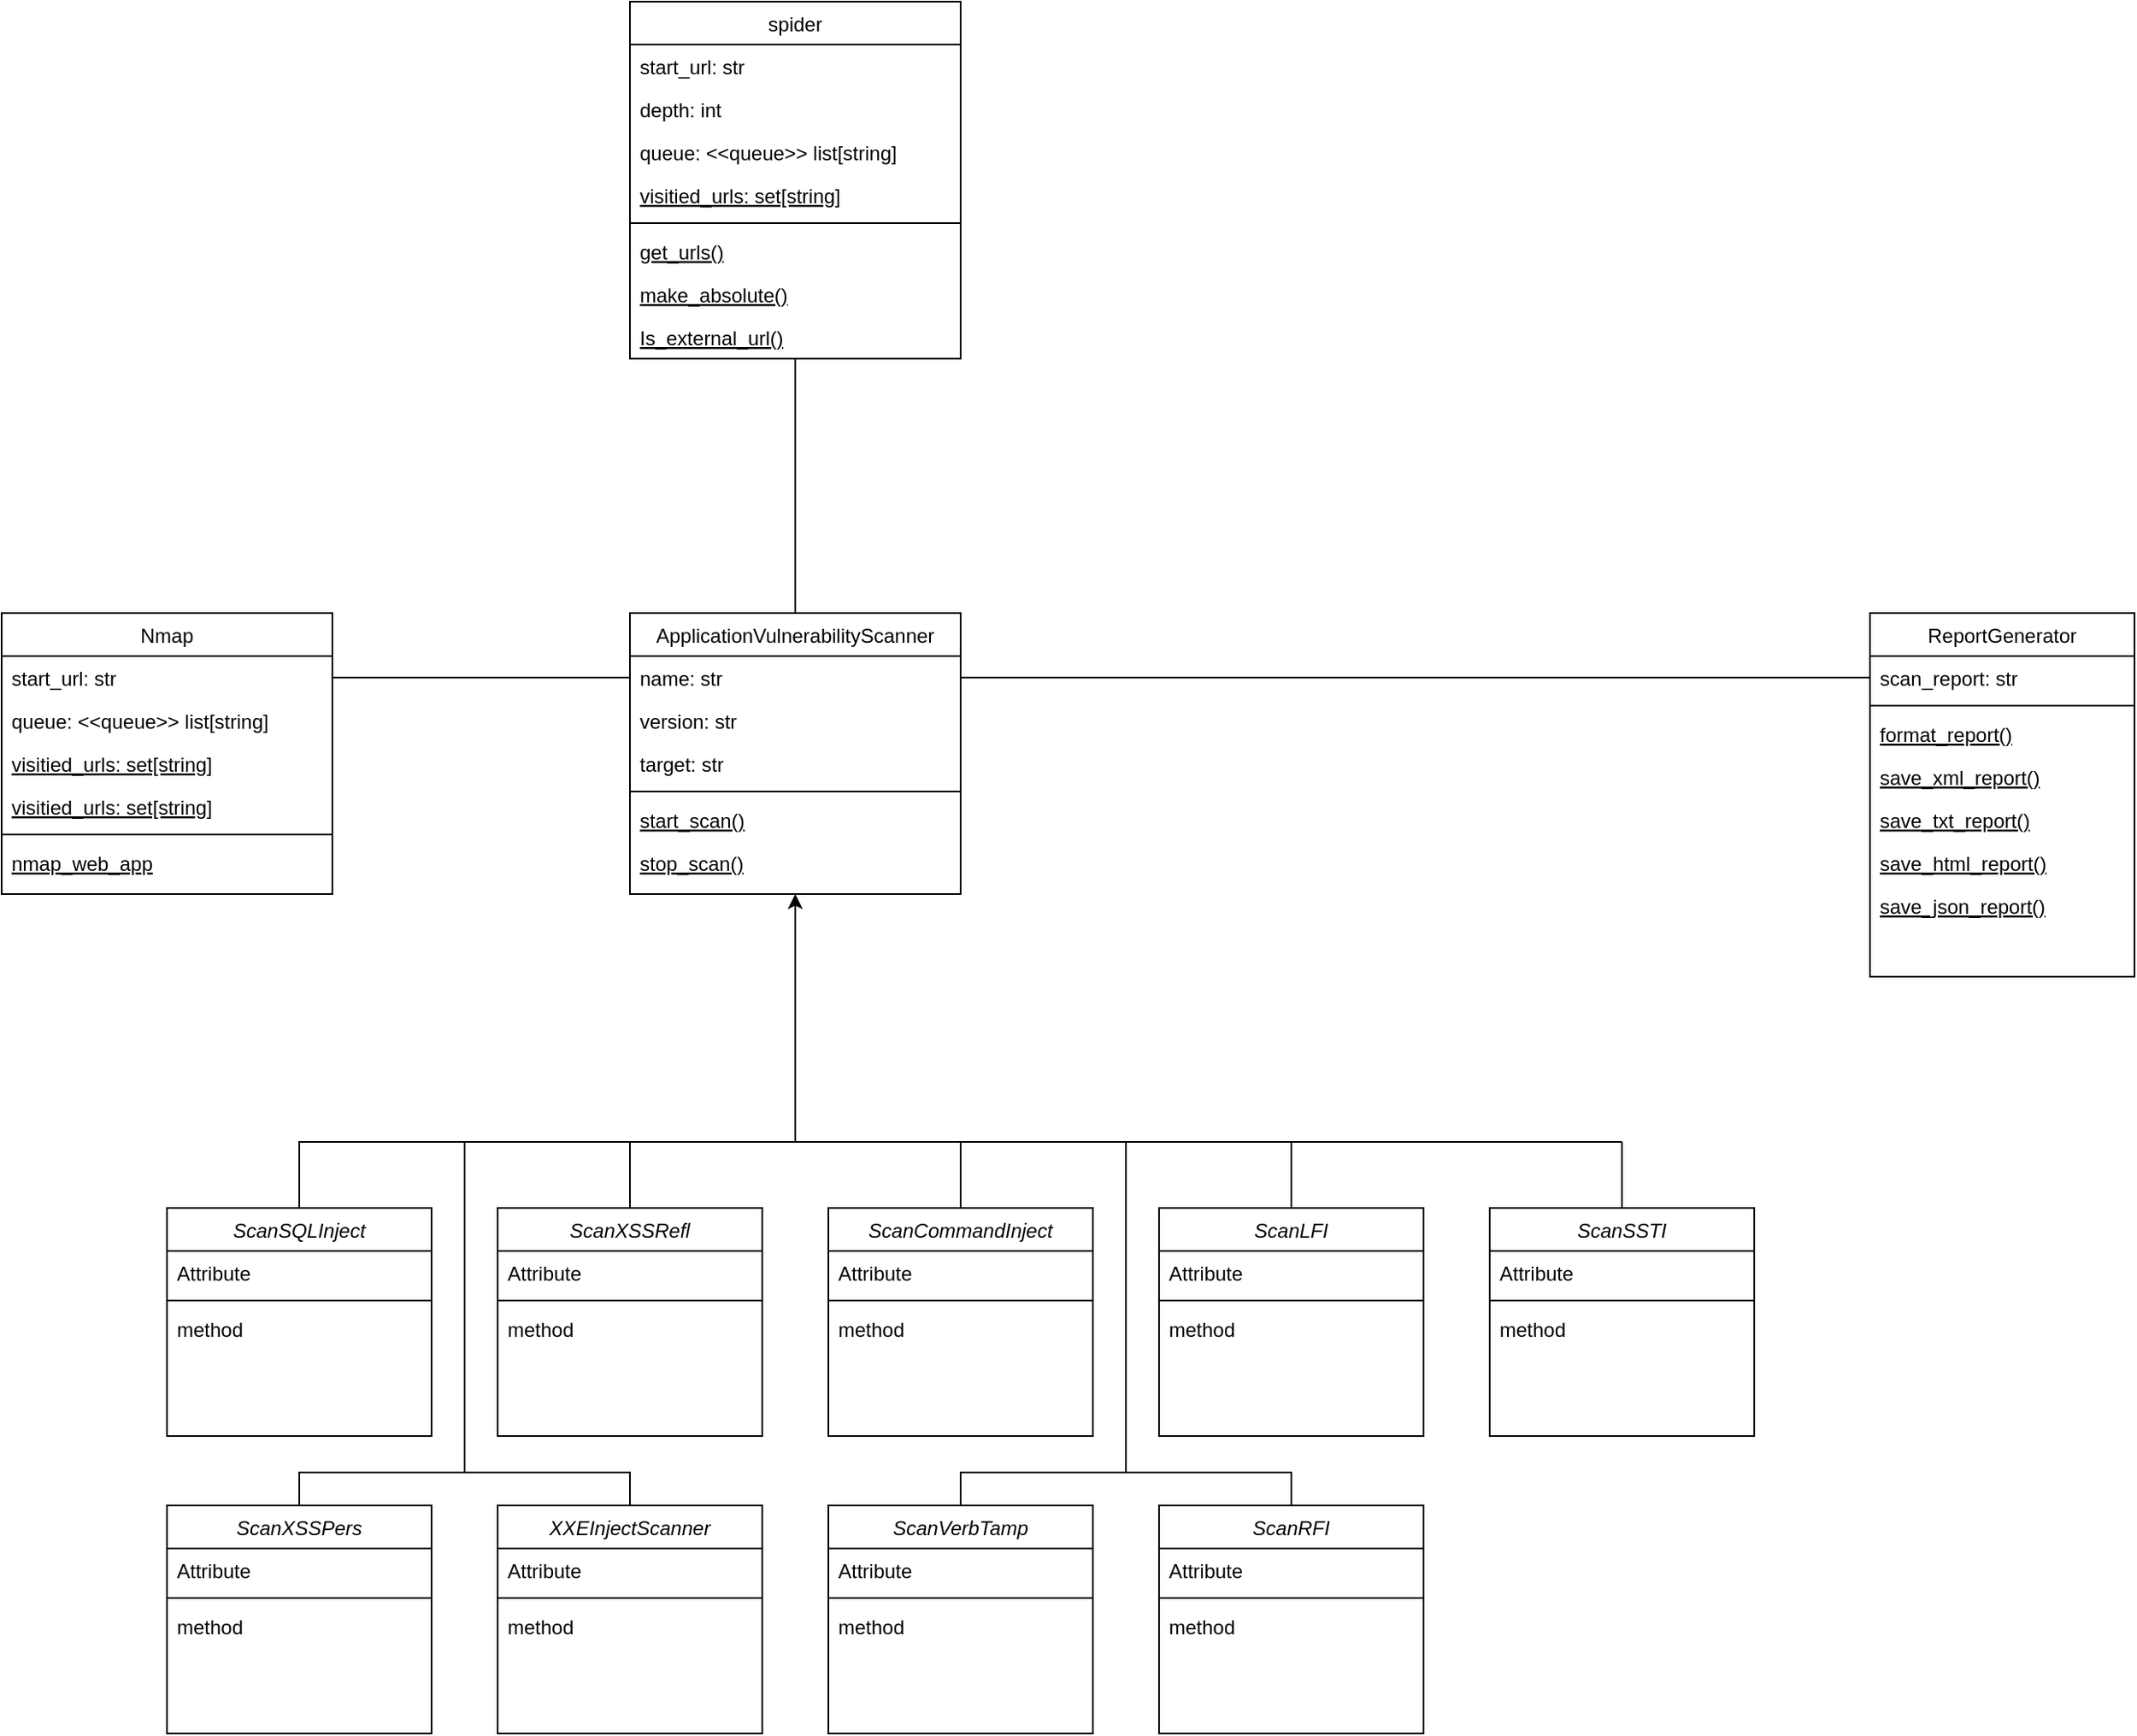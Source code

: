 <mxfile version="24.0.7" type="device">
  <diagram id="C5RBs43oDa-KdzZeNtuy" name="Page-1">
    <mxGraphModel dx="1974" dy="1766" grid="1" gridSize="10" guides="1" tooltips="1" connect="1" arrows="1" fold="1" page="1" pageScale="1" pageWidth="827" pageHeight="1169" math="0" shadow="0">
      <root>
        <mxCell id="WIyWlLk6GJQsqaUBKTNV-0" />
        <mxCell id="WIyWlLk6GJQsqaUBKTNV-1" parent="WIyWlLk6GJQsqaUBKTNV-0" />
        <mxCell id="LO-5jJ1kdQwuy9pO3NDG-0" value="ScanSQLInject" style="swimlane;fontStyle=2;align=center;verticalAlign=top;childLayout=stackLayout;horizontal=1;startSize=26;horizontalStack=0;resizeParent=1;resizeLast=0;collapsible=1;marginBottom=0;rounded=0;shadow=0;strokeWidth=1;" parent="WIyWlLk6GJQsqaUBKTNV-1" vertex="1">
          <mxGeometry x="10" y="400" width="160" height="138" as="geometry">
            <mxRectangle x="230" y="140" width="160" height="26" as="alternateBounds" />
          </mxGeometry>
        </mxCell>
        <mxCell id="LO-5jJ1kdQwuy9pO3NDG-1" value="Attribute" style="text;align=left;verticalAlign=top;spacingLeft=4;spacingRight=4;overflow=hidden;rotatable=0;points=[[0,0.5],[1,0.5]];portConstraint=eastwest;" parent="LO-5jJ1kdQwuy9pO3NDG-0" vertex="1">
          <mxGeometry y="26" width="160" height="26" as="geometry" />
        </mxCell>
        <mxCell id="LO-5jJ1kdQwuy9pO3NDG-2" value="" style="line;html=1;strokeWidth=1;align=left;verticalAlign=middle;spacingTop=-1;spacingLeft=3;spacingRight=3;rotatable=0;labelPosition=right;points=[];portConstraint=eastwest;" parent="LO-5jJ1kdQwuy9pO3NDG-0" vertex="1">
          <mxGeometry y="52" width="160" height="8" as="geometry" />
        </mxCell>
        <mxCell id="LO-5jJ1kdQwuy9pO3NDG-3" value="method" style="text;align=left;verticalAlign=top;spacingLeft=4;spacingRight=4;overflow=hidden;rotatable=0;points=[[0,0.5],[1,0.5]];portConstraint=eastwest;" parent="LO-5jJ1kdQwuy9pO3NDG-0" vertex="1">
          <mxGeometry y="60" width="160" height="26" as="geometry" />
        </mxCell>
        <mxCell id="LO-5jJ1kdQwuy9pO3NDG-4" value="ScanXSSPers" style="swimlane;fontStyle=2;align=center;verticalAlign=top;childLayout=stackLayout;horizontal=1;startSize=26;horizontalStack=0;resizeParent=1;resizeLast=0;collapsible=1;marginBottom=0;rounded=0;shadow=0;strokeWidth=1;" parent="WIyWlLk6GJQsqaUBKTNV-1" vertex="1">
          <mxGeometry x="10" y="580" width="160" height="138" as="geometry">
            <mxRectangle x="230" y="140" width="160" height="26" as="alternateBounds" />
          </mxGeometry>
        </mxCell>
        <mxCell id="LO-5jJ1kdQwuy9pO3NDG-5" value="Attribute" style="text;align=left;verticalAlign=top;spacingLeft=4;spacingRight=4;overflow=hidden;rotatable=0;points=[[0,0.5],[1,0.5]];portConstraint=eastwest;" parent="LO-5jJ1kdQwuy9pO3NDG-4" vertex="1">
          <mxGeometry y="26" width="160" height="26" as="geometry" />
        </mxCell>
        <mxCell id="LO-5jJ1kdQwuy9pO3NDG-6" value="" style="line;html=1;strokeWidth=1;align=left;verticalAlign=middle;spacingTop=-1;spacingLeft=3;spacingRight=3;rotatable=0;labelPosition=right;points=[];portConstraint=eastwest;" parent="LO-5jJ1kdQwuy9pO3NDG-4" vertex="1">
          <mxGeometry y="52" width="160" height="8" as="geometry" />
        </mxCell>
        <mxCell id="LO-5jJ1kdQwuy9pO3NDG-7" value="method" style="text;align=left;verticalAlign=top;spacingLeft=4;spacingRight=4;overflow=hidden;rotatable=0;points=[[0,0.5],[1,0.5]];portConstraint=eastwest;" parent="LO-5jJ1kdQwuy9pO3NDG-4" vertex="1">
          <mxGeometry y="60" width="160" height="26" as="geometry" />
        </mxCell>
        <mxCell id="LO-5jJ1kdQwuy9pO3NDG-8" value="ScanXSSRefl" style="swimlane;fontStyle=2;align=center;verticalAlign=top;childLayout=stackLayout;horizontal=1;startSize=26;horizontalStack=0;resizeParent=1;resizeLast=0;collapsible=1;marginBottom=0;rounded=0;shadow=0;strokeWidth=1;" parent="WIyWlLk6GJQsqaUBKTNV-1" vertex="1">
          <mxGeometry x="210" y="400" width="160" height="138" as="geometry">
            <mxRectangle x="230" y="140" width="160" height="26" as="alternateBounds" />
          </mxGeometry>
        </mxCell>
        <mxCell id="LO-5jJ1kdQwuy9pO3NDG-9" value="Attribute" style="text;align=left;verticalAlign=top;spacingLeft=4;spacingRight=4;overflow=hidden;rotatable=0;points=[[0,0.5],[1,0.5]];portConstraint=eastwest;" parent="LO-5jJ1kdQwuy9pO3NDG-8" vertex="1">
          <mxGeometry y="26" width="160" height="26" as="geometry" />
        </mxCell>
        <mxCell id="LO-5jJ1kdQwuy9pO3NDG-10" value="" style="line;html=1;strokeWidth=1;align=left;verticalAlign=middle;spacingTop=-1;spacingLeft=3;spacingRight=3;rotatable=0;labelPosition=right;points=[];portConstraint=eastwest;" parent="LO-5jJ1kdQwuy9pO3NDG-8" vertex="1">
          <mxGeometry y="52" width="160" height="8" as="geometry" />
        </mxCell>
        <mxCell id="LO-5jJ1kdQwuy9pO3NDG-11" value="method" style="text;align=left;verticalAlign=top;spacingLeft=4;spacingRight=4;overflow=hidden;rotatable=0;points=[[0,0.5],[1,0.5]];portConstraint=eastwest;" parent="LO-5jJ1kdQwuy9pO3NDG-8" vertex="1">
          <mxGeometry y="60" width="160" height="26" as="geometry" />
        </mxCell>
        <mxCell id="LO-5jJ1kdQwuy9pO3NDG-12" value="XXEInjectScanner" style="swimlane;fontStyle=2;align=center;verticalAlign=top;childLayout=stackLayout;horizontal=1;startSize=26;horizontalStack=0;resizeParent=1;resizeLast=0;collapsible=1;marginBottom=0;rounded=0;shadow=0;strokeWidth=1;" parent="WIyWlLk6GJQsqaUBKTNV-1" vertex="1">
          <mxGeometry x="210" y="580" width="160" height="138" as="geometry">
            <mxRectangle x="230" y="140" width="160" height="26" as="alternateBounds" />
          </mxGeometry>
        </mxCell>
        <mxCell id="LO-5jJ1kdQwuy9pO3NDG-13" value="Attribute" style="text;align=left;verticalAlign=top;spacingLeft=4;spacingRight=4;overflow=hidden;rotatable=0;points=[[0,0.5],[1,0.5]];portConstraint=eastwest;" parent="LO-5jJ1kdQwuy9pO3NDG-12" vertex="1">
          <mxGeometry y="26" width="160" height="26" as="geometry" />
        </mxCell>
        <mxCell id="LO-5jJ1kdQwuy9pO3NDG-14" value="" style="line;html=1;strokeWidth=1;align=left;verticalAlign=middle;spacingTop=-1;spacingLeft=3;spacingRight=3;rotatable=0;labelPosition=right;points=[];portConstraint=eastwest;" parent="LO-5jJ1kdQwuy9pO3NDG-12" vertex="1">
          <mxGeometry y="52" width="160" height="8" as="geometry" />
        </mxCell>
        <mxCell id="LO-5jJ1kdQwuy9pO3NDG-15" value="method" style="text;align=left;verticalAlign=top;spacingLeft=4;spacingRight=4;overflow=hidden;rotatable=0;points=[[0,0.5],[1,0.5]];portConstraint=eastwest;" parent="LO-5jJ1kdQwuy9pO3NDG-12" vertex="1">
          <mxGeometry y="60" width="160" height="26" as="geometry" />
        </mxCell>
        <mxCell id="LO-5jJ1kdQwuy9pO3NDG-21" value="ScanCommandInject" style="swimlane;fontStyle=2;align=center;verticalAlign=top;childLayout=stackLayout;horizontal=1;startSize=26;horizontalStack=0;resizeParent=1;resizeLast=0;collapsible=1;marginBottom=0;rounded=0;shadow=0;strokeWidth=1;" parent="WIyWlLk6GJQsqaUBKTNV-1" vertex="1">
          <mxGeometry x="410" y="400" width="160" height="138" as="geometry">
            <mxRectangle x="230" y="140" width="160" height="26" as="alternateBounds" />
          </mxGeometry>
        </mxCell>
        <mxCell id="LO-5jJ1kdQwuy9pO3NDG-22" value="Attribute" style="text;align=left;verticalAlign=top;spacingLeft=4;spacingRight=4;overflow=hidden;rotatable=0;points=[[0,0.5],[1,0.5]];portConstraint=eastwest;" parent="LO-5jJ1kdQwuy9pO3NDG-21" vertex="1">
          <mxGeometry y="26" width="160" height="26" as="geometry" />
        </mxCell>
        <mxCell id="LO-5jJ1kdQwuy9pO3NDG-23" value="" style="line;html=1;strokeWidth=1;align=left;verticalAlign=middle;spacingTop=-1;spacingLeft=3;spacingRight=3;rotatable=0;labelPosition=right;points=[];portConstraint=eastwest;" parent="LO-5jJ1kdQwuy9pO3NDG-21" vertex="1">
          <mxGeometry y="52" width="160" height="8" as="geometry" />
        </mxCell>
        <mxCell id="LO-5jJ1kdQwuy9pO3NDG-24" value="method" style="text;align=left;verticalAlign=top;spacingLeft=4;spacingRight=4;overflow=hidden;rotatable=0;points=[[0,0.5],[1,0.5]];portConstraint=eastwest;" parent="LO-5jJ1kdQwuy9pO3NDG-21" vertex="1">
          <mxGeometry y="60" width="160" height="26" as="geometry" />
        </mxCell>
        <mxCell id="LO-5jJ1kdQwuy9pO3NDG-25" value="ScanVerbTamp" style="swimlane;fontStyle=2;align=center;verticalAlign=top;childLayout=stackLayout;horizontal=1;startSize=26;horizontalStack=0;resizeParent=1;resizeLast=0;collapsible=1;marginBottom=0;rounded=0;shadow=0;strokeWidth=1;" parent="WIyWlLk6GJQsqaUBKTNV-1" vertex="1">
          <mxGeometry x="410" y="580" width="160" height="138" as="geometry">
            <mxRectangle x="230" y="140" width="160" height="26" as="alternateBounds" />
          </mxGeometry>
        </mxCell>
        <mxCell id="LO-5jJ1kdQwuy9pO3NDG-26" value="Attribute" style="text;align=left;verticalAlign=top;spacingLeft=4;spacingRight=4;overflow=hidden;rotatable=0;points=[[0,0.5],[1,0.5]];portConstraint=eastwest;" parent="LO-5jJ1kdQwuy9pO3NDG-25" vertex="1">
          <mxGeometry y="26" width="160" height="26" as="geometry" />
        </mxCell>
        <mxCell id="LO-5jJ1kdQwuy9pO3NDG-27" value="" style="line;html=1;strokeWidth=1;align=left;verticalAlign=middle;spacingTop=-1;spacingLeft=3;spacingRight=3;rotatable=0;labelPosition=right;points=[];portConstraint=eastwest;" parent="LO-5jJ1kdQwuy9pO3NDG-25" vertex="1">
          <mxGeometry y="52" width="160" height="8" as="geometry" />
        </mxCell>
        <mxCell id="LO-5jJ1kdQwuy9pO3NDG-28" value="method" style="text;align=left;verticalAlign=top;spacingLeft=4;spacingRight=4;overflow=hidden;rotatable=0;points=[[0,0.5],[1,0.5]];portConstraint=eastwest;" parent="LO-5jJ1kdQwuy9pO3NDG-25" vertex="1">
          <mxGeometry y="60" width="160" height="26" as="geometry" />
        </mxCell>
        <mxCell id="LO-5jJ1kdQwuy9pO3NDG-29" value="ScanLFI" style="swimlane;fontStyle=2;align=center;verticalAlign=top;childLayout=stackLayout;horizontal=1;startSize=26;horizontalStack=0;resizeParent=1;resizeLast=0;collapsible=1;marginBottom=0;rounded=0;shadow=0;strokeWidth=1;" parent="WIyWlLk6GJQsqaUBKTNV-1" vertex="1">
          <mxGeometry x="610" y="400" width="160" height="138" as="geometry">
            <mxRectangle x="230" y="140" width="160" height="26" as="alternateBounds" />
          </mxGeometry>
        </mxCell>
        <mxCell id="LO-5jJ1kdQwuy9pO3NDG-30" value="Attribute" style="text;align=left;verticalAlign=top;spacingLeft=4;spacingRight=4;overflow=hidden;rotatable=0;points=[[0,0.5],[1,0.5]];portConstraint=eastwest;" parent="LO-5jJ1kdQwuy9pO3NDG-29" vertex="1">
          <mxGeometry y="26" width="160" height="26" as="geometry" />
        </mxCell>
        <mxCell id="LO-5jJ1kdQwuy9pO3NDG-31" value="" style="line;html=1;strokeWidth=1;align=left;verticalAlign=middle;spacingTop=-1;spacingLeft=3;spacingRight=3;rotatable=0;labelPosition=right;points=[];portConstraint=eastwest;" parent="LO-5jJ1kdQwuy9pO3NDG-29" vertex="1">
          <mxGeometry y="52" width="160" height="8" as="geometry" />
        </mxCell>
        <mxCell id="LO-5jJ1kdQwuy9pO3NDG-32" value="method" style="text;align=left;verticalAlign=top;spacingLeft=4;spacingRight=4;overflow=hidden;rotatable=0;points=[[0,0.5],[1,0.5]];portConstraint=eastwest;" parent="LO-5jJ1kdQwuy9pO3NDG-29" vertex="1">
          <mxGeometry y="60" width="160" height="26" as="geometry" />
        </mxCell>
        <mxCell id="LO-5jJ1kdQwuy9pO3NDG-37" value="ScanRFI" style="swimlane;fontStyle=2;align=center;verticalAlign=top;childLayout=stackLayout;horizontal=1;startSize=26;horizontalStack=0;resizeParent=1;resizeLast=0;collapsible=1;marginBottom=0;rounded=0;shadow=0;strokeWidth=1;" parent="WIyWlLk6GJQsqaUBKTNV-1" vertex="1">
          <mxGeometry x="610" y="580" width="160" height="138" as="geometry">
            <mxRectangle x="230" y="140" width="160" height="26" as="alternateBounds" />
          </mxGeometry>
        </mxCell>
        <mxCell id="LO-5jJ1kdQwuy9pO3NDG-38" value="Attribute" style="text;align=left;verticalAlign=top;spacingLeft=4;spacingRight=4;overflow=hidden;rotatable=0;points=[[0,0.5],[1,0.5]];portConstraint=eastwest;" parent="LO-5jJ1kdQwuy9pO3NDG-37" vertex="1">
          <mxGeometry y="26" width="160" height="26" as="geometry" />
        </mxCell>
        <mxCell id="LO-5jJ1kdQwuy9pO3NDG-39" value="" style="line;html=1;strokeWidth=1;align=left;verticalAlign=middle;spacingTop=-1;spacingLeft=3;spacingRight=3;rotatable=0;labelPosition=right;points=[];portConstraint=eastwest;" parent="LO-5jJ1kdQwuy9pO3NDG-37" vertex="1">
          <mxGeometry y="52" width="160" height="8" as="geometry" />
        </mxCell>
        <mxCell id="LO-5jJ1kdQwuy9pO3NDG-40" value="method" style="text;align=left;verticalAlign=top;spacingLeft=4;spacingRight=4;overflow=hidden;rotatable=0;points=[[0,0.5],[1,0.5]];portConstraint=eastwest;" parent="LO-5jJ1kdQwuy9pO3NDG-37" vertex="1">
          <mxGeometry y="60" width="160" height="26" as="geometry" />
        </mxCell>
        <mxCell id="LO-5jJ1kdQwuy9pO3NDG-41" value="ScanSSTI" style="swimlane;fontStyle=2;align=center;verticalAlign=top;childLayout=stackLayout;horizontal=1;startSize=26;horizontalStack=0;resizeParent=1;resizeLast=0;collapsible=1;marginBottom=0;rounded=0;shadow=0;strokeWidth=1;" parent="WIyWlLk6GJQsqaUBKTNV-1" vertex="1">
          <mxGeometry x="810" y="400" width="160" height="138" as="geometry">
            <mxRectangle x="230" y="140" width="160" height="26" as="alternateBounds" />
          </mxGeometry>
        </mxCell>
        <mxCell id="LO-5jJ1kdQwuy9pO3NDG-42" value="Attribute" style="text;align=left;verticalAlign=top;spacingLeft=4;spacingRight=4;overflow=hidden;rotatable=0;points=[[0,0.5],[1,0.5]];portConstraint=eastwest;" parent="LO-5jJ1kdQwuy9pO3NDG-41" vertex="1">
          <mxGeometry y="26" width="160" height="26" as="geometry" />
        </mxCell>
        <mxCell id="LO-5jJ1kdQwuy9pO3NDG-43" value="" style="line;html=1;strokeWidth=1;align=left;verticalAlign=middle;spacingTop=-1;spacingLeft=3;spacingRight=3;rotatable=0;labelPosition=right;points=[];portConstraint=eastwest;" parent="LO-5jJ1kdQwuy9pO3NDG-41" vertex="1">
          <mxGeometry y="52" width="160" height="8" as="geometry" />
        </mxCell>
        <mxCell id="LO-5jJ1kdQwuy9pO3NDG-44" value="method" style="text;align=left;verticalAlign=top;spacingLeft=4;spacingRight=4;overflow=hidden;rotatable=0;points=[[0,0.5],[1,0.5]];portConstraint=eastwest;" parent="LO-5jJ1kdQwuy9pO3NDG-41" vertex="1">
          <mxGeometry y="60" width="160" height="26" as="geometry" />
        </mxCell>
        <mxCell id="LO-5jJ1kdQwuy9pO3NDG-45" value="ApplicationVulnerabilityScanner" style="swimlane;fontStyle=0;align=center;verticalAlign=top;childLayout=stackLayout;horizontal=1;startSize=26;horizontalStack=0;resizeParent=1;resizeLast=0;collapsible=1;marginBottom=0;rounded=0;shadow=0;strokeWidth=1;" parent="WIyWlLk6GJQsqaUBKTNV-1" vertex="1">
          <mxGeometry x="290" y="40" width="200" height="170" as="geometry">
            <mxRectangle x="130" y="380" width="160" height="26" as="alternateBounds" />
          </mxGeometry>
        </mxCell>
        <mxCell id="LO-5jJ1kdQwuy9pO3NDG-46" value="name: str" style="text;align=left;verticalAlign=top;spacingLeft=4;spacingRight=4;overflow=hidden;rotatable=0;points=[[0,0.5],[1,0.5]];portConstraint=eastwest;" parent="LO-5jJ1kdQwuy9pO3NDG-45" vertex="1">
          <mxGeometry y="26" width="200" height="26" as="geometry" />
        </mxCell>
        <mxCell id="QTAYkEtU1QdjnLAtXw-n-36" value="version: str" style="text;align=left;verticalAlign=top;spacingLeft=4;spacingRight=4;overflow=hidden;rotatable=0;points=[[0,0.5],[1,0.5]];portConstraint=eastwest;rounded=0;shadow=0;html=0;" vertex="1" parent="LO-5jJ1kdQwuy9pO3NDG-45">
          <mxGeometry y="52" width="200" height="26" as="geometry" />
        </mxCell>
        <mxCell id="LO-5jJ1kdQwuy9pO3NDG-47" value="target: str&#xa;" style="text;align=left;verticalAlign=top;spacingLeft=4;spacingRight=4;overflow=hidden;rotatable=0;points=[[0,0.5],[1,0.5]];portConstraint=eastwest;rounded=0;shadow=0;html=0;" parent="LO-5jJ1kdQwuy9pO3NDG-45" vertex="1">
          <mxGeometry y="78" width="200" height="26" as="geometry" />
        </mxCell>
        <mxCell id="LO-5jJ1kdQwuy9pO3NDG-48" value="" style="line;html=1;strokeWidth=1;align=left;verticalAlign=middle;spacingTop=-1;spacingLeft=3;spacingRight=3;rotatable=0;labelPosition=right;points=[];portConstraint=eastwest;" parent="LO-5jJ1kdQwuy9pO3NDG-45" vertex="1">
          <mxGeometry y="104" width="200" height="8" as="geometry" />
        </mxCell>
        <mxCell id="LO-5jJ1kdQwuy9pO3NDG-49" value="start_scan()" style="text;align=left;verticalAlign=top;spacingLeft=4;spacingRight=4;overflow=hidden;rotatable=0;points=[[0,0.5],[1,0.5]];portConstraint=eastwest;fontStyle=4" parent="LO-5jJ1kdQwuy9pO3NDG-45" vertex="1">
          <mxGeometry y="112" width="200" height="26" as="geometry" />
        </mxCell>
        <mxCell id="LO-5jJ1kdQwuy9pO3NDG-50" value="stop_scan()" style="text;align=left;verticalAlign=top;spacingLeft=4;spacingRight=4;overflow=hidden;rotatable=0;points=[[0,0.5],[1,0.5]];portConstraint=eastwest;fontStyle=4" parent="LO-5jJ1kdQwuy9pO3NDG-45" vertex="1">
          <mxGeometry y="138" width="200" height="26" as="geometry" />
        </mxCell>
        <mxCell id="LO-5jJ1kdQwuy9pO3NDG-51" value="" style="endArrow=classic;html=1;rounded=0;entryX=0.5;entryY=1;entryDx=0;entryDy=0;" parent="WIyWlLk6GJQsqaUBKTNV-1" target="LO-5jJ1kdQwuy9pO3NDG-45" edge="1">
          <mxGeometry width="50" height="50" relative="1" as="geometry">
            <mxPoint x="390" y="360" as="sourcePoint" />
            <mxPoint x="379" y="320" as="targetPoint" />
          </mxGeometry>
        </mxCell>
        <mxCell id="LO-5jJ1kdQwuy9pO3NDG-52" value="" style="endArrow=none;html=1;rounded=0;" parent="WIyWlLk6GJQsqaUBKTNV-1" edge="1">
          <mxGeometry width="50" height="50" relative="1" as="geometry">
            <mxPoint x="190" y="560" as="sourcePoint" />
            <mxPoint x="290" y="360" as="targetPoint" />
            <Array as="points">
              <mxPoint x="190" y="360" />
            </Array>
          </mxGeometry>
        </mxCell>
        <mxCell id="LO-5jJ1kdQwuy9pO3NDG-53" value="" style="endArrow=none;html=1;rounded=0;exitX=0.5;exitY=0;exitDx=0;exitDy=0;entryX=0.5;entryY=0;entryDx=0;entryDy=0;" parent="WIyWlLk6GJQsqaUBKTNV-1" source="LO-5jJ1kdQwuy9pO3NDG-4" target="LO-5jJ1kdQwuy9pO3NDG-12" edge="1">
          <mxGeometry width="50" height="50" relative="1" as="geometry">
            <mxPoint x="80" y="560" as="sourcePoint" />
            <mxPoint x="290" y="560" as="targetPoint" />
            <Array as="points">
              <mxPoint x="90" y="560" />
              <mxPoint x="290" y="560" />
            </Array>
          </mxGeometry>
        </mxCell>
        <mxCell id="LO-5jJ1kdQwuy9pO3NDG-54" value="" style="endArrow=none;html=1;rounded=0;exitX=0.5;exitY=0;exitDx=0;exitDy=0;" parent="WIyWlLk6GJQsqaUBKTNV-1" source="LO-5jJ1kdQwuy9pO3NDG-0" edge="1">
          <mxGeometry width="50" height="50" relative="1" as="geometry">
            <mxPoint x="60" y="370" as="sourcePoint" />
            <mxPoint x="190" y="360" as="targetPoint" />
            <Array as="points">
              <mxPoint x="90" y="360" />
            </Array>
          </mxGeometry>
        </mxCell>
        <mxCell id="LO-5jJ1kdQwuy9pO3NDG-55" value="" style="endArrow=none;html=1;rounded=0;exitX=0.5;exitY=0;exitDx=0;exitDy=0;" parent="WIyWlLk6GJQsqaUBKTNV-1" source="LO-5jJ1kdQwuy9pO3NDG-8" edge="1">
          <mxGeometry width="50" height="50" relative="1" as="geometry">
            <mxPoint x="170" y="320" as="sourcePoint" />
            <mxPoint x="390" y="360" as="targetPoint" />
            <Array as="points">
              <mxPoint x="290" y="360" />
            </Array>
          </mxGeometry>
        </mxCell>
        <mxCell id="LO-5jJ1kdQwuy9pO3NDG-56" value="" style="endArrow=none;html=1;rounded=0;" parent="WIyWlLk6GJQsqaUBKTNV-1" edge="1">
          <mxGeometry width="50" height="50" relative="1" as="geometry">
            <mxPoint x="390" y="360" as="sourcePoint" />
            <mxPoint x="890" y="360" as="targetPoint" />
          </mxGeometry>
        </mxCell>
        <mxCell id="LO-5jJ1kdQwuy9pO3NDG-57" value="" style="endArrow=none;html=1;rounded=0;exitX=0.5;exitY=0;exitDx=0;exitDy=0;" parent="WIyWlLk6GJQsqaUBKTNV-1" source="LO-5jJ1kdQwuy9pO3NDG-41" edge="1">
          <mxGeometry width="50" height="50" relative="1" as="geometry">
            <mxPoint x="760" y="280" as="sourcePoint" />
            <mxPoint x="890" y="360" as="targetPoint" />
          </mxGeometry>
        </mxCell>
        <mxCell id="LO-5jJ1kdQwuy9pO3NDG-58" value="" style="endArrow=none;html=1;rounded=0;entryX=0.5;entryY=0;entryDx=0;entryDy=0;" parent="WIyWlLk6GJQsqaUBKTNV-1" target="LO-5jJ1kdQwuy9pO3NDG-25" edge="1">
          <mxGeometry width="50" height="50" relative="1" as="geometry">
            <mxPoint x="590" y="360" as="sourcePoint" />
            <mxPoint x="710" y="240" as="targetPoint" />
            <Array as="points">
              <mxPoint x="590" y="560" />
              <mxPoint x="490" y="560" />
            </Array>
          </mxGeometry>
        </mxCell>
        <mxCell id="LO-5jJ1kdQwuy9pO3NDG-59" value="" style="endArrow=none;html=1;rounded=0;entryX=0.5;entryY=0;entryDx=0;entryDy=0;" parent="WIyWlLk6GJQsqaUBKTNV-1" target="LO-5jJ1kdQwuy9pO3NDG-37" edge="1">
          <mxGeometry width="50" height="50" relative="1" as="geometry">
            <mxPoint x="590" y="560" as="sourcePoint" />
            <mxPoint x="640" y="510" as="targetPoint" />
            <Array as="points">
              <mxPoint x="690" y="560" />
            </Array>
          </mxGeometry>
        </mxCell>
        <mxCell id="LO-5jJ1kdQwuy9pO3NDG-60" value="" style="endArrow=none;html=1;rounded=0;" parent="WIyWlLk6GJQsqaUBKTNV-1" edge="1">
          <mxGeometry width="50" height="50" relative="1" as="geometry">
            <mxPoint x="490" y="400" as="sourcePoint" />
            <mxPoint x="490" y="360" as="targetPoint" />
          </mxGeometry>
        </mxCell>
        <mxCell id="LO-5jJ1kdQwuy9pO3NDG-61" value="" style="endArrow=none;html=1;rounded=0;" parent="WIyWlLk6GJQsqaUBKTNV-1" edge="1">
          <mxGeometry width="50" height="50" relative="1" as="geometry">
            <mxPoint x="690" y="400" as="sourcePoint" />
            <mxPoint x="690" y="360" as="targetPoint" />
          </mxGeometry>
        </mxCell>
        <mxCell id="LO-5jJ1kdQwuy9pO3NDG-62" value="ReportGenerator" style="swimlane;fontStyle=0;align=center;verticalAlign=top;childLayout=stackLayout;horizontal=1;startSize=26;horizontalStack=0;resizeParent=1;resizeLast=0;collapsible=1;marginBottom=0;rounded=0;shadow=0;strokeWidth=1;" parent="WIyWlLk6GJQsqaUBKTNV-1" vertex="1">
          <mxGeometry x="1040" y="40" width="160" height="220" as="geometry">
            <mxRectangle x="130" y="380" width="160" height="26" as="alternateBounds" />
          </mxGeometry>
        </mxCell>
        <mxCell id="LO-5jJ1kdQwuy9pO3NDG-63" value="scan_report: str" style="text;align=left;verticalAlign=top;spacingLeft=4;spacingRight=4;overflow=hidden;rotatable=0;points=[[0,0.5],[1,0.5]];portConstraint=eastwest;" parent="LO-5jJ1kdQwuy9pO3NDG-62" vertex="1">
          <mxGeometry y="26" width="160" height="26" as="geometry" />
        </mxCell>
        <mxCell id="LO-5jJ1kdQwuy9pO3NDG-65" value="" style="line;html=1;strokeWidth=1;align=left;verticalAlign=middle;spacingTop=-1;spacingLeft=3;spacingRight=3;rotatable=0;labelPosition=right;points=[];portConstraint=eastwest;" parent="LO-5jJ1kdQwuy9pO3NDG-62" vertex="1">
          <mxGeometry y="52" width="160" height="8" as="geometry" />
        </mxCell>
        <mxCell id="LO-5jJ1kdQwuy9pO3NDG-66" value="format_report()" style="text;align=left;verticalAlign=top;spacingLeft=4;spacingRight=4;overflow=hidden;rotatable=0;points=[[0,0.5],[1,0.5]];portConstraint=eastwest;fontStyle=4" parent="LO-5jJ1kdQwuy9pO3NDG-62" vertex="1">
          <mxGeometry y="60" width="160" height="26" as="geometry" />
        </mxCell>
        <mxCell id="LO-5jJ1kdQwuy9pO3NDG-67" value="save_xml_report()" style="text;align=left;verticalAlign=top;spacingLeft=4;spacingRight=4;overflow=hidden;rotatable=0;points=[[0,0.5],[1,0.5]];portConstraint=eastwest;fontStyle=4" parent="LO-5jJ1kdQwuy9pO3NDG-62" vertex="1">
          <mxGeometry y="86" width="160" height="26" as="geometry" />
        </mxCell>
        <mxCell id="LO-5jJ1kdQwuy9pO3NDG-68" value="save_txt_report()" style="text;align=left;verticalAlign=top;spacingLeft=4;spacingRight=4;overflow=hidden;rotatable=0;points=[[0,0.5],[1,0.5]];portConstraint=eastwest;fontStyle=4" parent="LO-5jJ1kdQwuy9pO3NDG-62" vertex="1">
          <mxGeometry y="112" width="160" height="26" as="geometry" />
        </mxCell>
        <mxCell id="LO-5jJ1kdQwuy9pO3NDG-70" value="save_html_report()" style="text;align=left;verticalAlign=top;spacingLeft=4;spacingRight=4;overflow=hidden;rotatable=0;points=[[0,0.5],[1,0.5]];portConstraint=eastwest;fontStyle=4" parent="LO-5jJ1kdQwuy9pO3NDG-62" vertex="1">
          <mxGeometry y="138" width="160" height="26" as="geometry" />
        </mxCell>
        <mxCell id="LO-5jJ1kdQwuy9pO3NDG-71" value="save_json_report()" style="text;align=left;verticalAlign=top;spacingLeft=4;spacingRight=4;overflow=hidden;rotatable=0;points=[[0,0.5],[1,0.5]];portConstraint=eastwest;fontStyle=4" parent="LO-5jJ1kdQwuy9pO3NDG-62" vertex="1">
          <mxGeometry y="164" width="160" height="26" as="geometry" />
        </mxCell>
        <mxCell id="QTAYkEtU1QdjnLAtXw-n-2" value="" style="endArrow=none;html=1;rounded=0;entryX=0;entryY=0.5;entryDx=0;entryDy=0;exitX=1;exitY=0.5;exitDx=0;exitDy=0;" edge="1" parent="WIyWlLk6GJQsqaUBKTNV-1" source="LO-5jJ1kdQwuy9pO3NDG-46" target="LO-5jJ1kdQwuy9pO3NDG-63">
          <mxGeometry width="50" height="50" relative="1" as="geometry">
            <mxPoint x="480" y="113" as="sourcePoint" />
            <mxPoint x="980" y="100" as="targetPoint" />
          </mxGeometry>
        </mxCell>
        <mxCell id="QTAYkEtU1QdjnLAtXw-n-21" value="spider" style="swimlane;fontStyle=0;align=center;verticalAlign=top;childLayout=stackLayout;horizontal=1;startSize=26;horizontalStack=0;resizeParent=1;resizeLast=0;collapsible=1;marginBottom=0;rounded=0;shadow=0;strokeWidth=1;" vertex="1" parent="WIyWlLk6GJQsqaUBKTNV-1">
          <mxGeometry x="290" y="-330" width="200" height="216" as="geometry">
            <mxRectangle x="130" y="380" width="160" height="26" as="alternateBounds" />
          </mxGeometry>
        </mxCell>
        <mxCell id="QTAYkEtU1QdjnLAtXw-n-22" value="start_url: str" style="text;align=left;verticalAlign=top;spacingLeft=4;spacingRight=4;overflow=hidden;rotatable=0;points=[[0,0.5],[1,0.5]];portConstraint=eastwest;" vertex="1" parent="QTAYkEtU1QdjnLAtXw-n-21">
          <mxGeometry y="26" width="200" height="26" as="geometry" />
        </mxCell>
        <mxCell id="QTAYkEtU1QdjnLAtXw-n-23" value="depth: int" style="text;align=left;verticalAlign=top;spacingLeft=4;spacingRight=4;overflow=hidden;rotatable=0;points=[[0,0.5],[1,0.5]];portConstraint=eastwest;rounded=0;shadow=0;html=0;" vertex="1" parent="QTAYkEtU1QdjnLAtXw-n-21">
          <mxGeometry y="52" width="200" height="26" as="geometry" />
        </mxCell>
        <mxCell id="QTAYkEtU1QdjnLAtXw-n-28" value="queue: &lt;&lt;queue&gt;&gt; list[string] " style="text;align=left;verticalAlign=top;spacingLeft=4;spacingRight=4;overflow=hidden;rotatable=0;points=[[0,0.5],[1,0.5]];portConstraint=eastwest;fontStyle=0" vertex="1" parent="QTAYkEtU1QdjnLAtXw-n-21">
          <mxGeometry y="78" width="200" height="26" as="geometry" />
        </mxCell>
        <mxCell id="QTAYkEtU1QdjnLAtXw-n-26" value="visitied_urls: set[string]" style="text;align=left;verticalAlign=top;spacingLeft=4;spacingRight=4;overflow=hidden;rotatable=0;points=[[0,0.5],[1,0.5]];portConstraint=eastwest;fontStyle=4" vertex="1" parent="QTAYkEtU1QdjnLAtXw-n-21">
          <mxGeometry y="104" width="200" height="26" as="geometry" />
        </mxCell>
        <mxCell id="QTAYkEtU1QdjnLAtXw-n-24" value="" style="line;html=1;strokeWidth=1;align=left;verticalAlign=middle;spacingTop=-1;spacingLeft=3;spacingRight=3;rotatable=0;labelPosition=right;points=[];portConstraint=eastwest;" vertex="1" parent="QTAYkEtU1QdjnLAtXw-n-21">
          <mxGeometry y="130" width="200" height="8" as="geometry" />
        </mxCell>
        <mxCell id="QTAYkEtU1QdjnLAtXw-n-38" value="get_urls()" style="text;align=left;verticalAlign=top;spacingLeft=4;spacingRight=4;overflow=hidden;rotatable=0;points=[[0,0.5],[1,0.5]];portConstraint=eastwest;fontStyle=4" vertex="1" parent="QTAYkEtU1QdjnLAtXw-n-21">
          <mxGeometry y="138" width="200" height="26" as="geometry" />
        </mxCell>
        <mxCell id="QTAYkEtU1QdjnLAtXw-n-27" value="make_absolute()" style="text;align=left;verticalAlign=top;spacingLeft=4;spacingRight=4;overflow=hidden;rotatable=0;points=[[0,0.5],[1,0.5]];portConstraint=eastwest;fontStyle=4" vertex="1" parent="QTAYkEtU1QdjnLAtXw-n-21">
          <mxGeometry y="164" width="200" height="26" as="geometry" />
        </mxCell>
        <mxCell id="QTAYkEtU1QdjnLAtXw-n-39" value="Is_external_url()" style="text;align=left;verticalAlign=top;spacingLeft=4;spacingRight=4;overflow=hidden;rotatable=0;points=[[0,0.5],[1,0.5]];portConstraint=eastwest;fontStyle=4" vertex="1" parent="QTAYkEtU1QdjnLAtXw-n-21">
          <mxGeometry y="190" width="200" height="26" as="geometry" />
        </mxCell>
        <mxCell id="QTAYkEtU1QdjnLAtXw-n-29" value="Nmap" style="swimlane;fontStyle=0;align=center;verticalAlign=top;childLayout=stackLayout;horizontal=1;startSize=26;horizontalStack=0;resizeParent=1;resizeLast=0;collapsible=1;marginBottom=0;rounded=0;shadow=0;strokeWidth=1;" vertex="1" parent="WIyWlLk6GJQsqaUBKTNV-1">
          <mxGeometry x="-90" y="40" width="200" height="170" as="geometry">
            <mxRectangle x="130" y="380" width="160" height="26" as="alternateBounds" />
          </mxGeometry>
        </mxCell>
        <mxCell id="QTAYkEtU1QdjnLAtXw-n-30" value="start_url: str" style="text;align=left;verticalAlign=top;spacingLeft=4;spacingRight=4;overflow=hidden;rotatable=0;points=[[0,0.5],[1,0.5]];portConstraint=eastwest;" vertex="1" parent="QTAYkEtU1QdjnLAtXw-n-29">
          <mxGeometry y="26" width="200" height="26" as="geometry" />
        </mxCell>
        <mxCell id="QTAYkEtU1QdjnLAtXw-n-32" value="queue: &lt;&lt;queue&gt;&gt; list[string] " style="text;align=left;verticalAlign=top;spacingLeft=4;spacingRight=4;overflow=hidden;rotatable=0;points=[[0,0.5],[1,0.5]];portConstraint=eastwest;fontStyle=0" vertex="1" parent="QTAYkEtU1QdjnLAtXw-n-29">
          <mxGeometry y="52" width="200" height="26" as="geometry" />
        </mxCell>
        <mxCell id="QTAYkEtU1QdjnLAtXw-n-33" value="visitied_urls: set[string]" style="text;align=left;verticalAlign=top;spacingLeft=4;spacingRight=4;overflow=hidden;rotatable=0;points=[[0,0.5],[1,0.5]];portConstraint=eastwest;fontStyle=4" vertex="1" parent="QTAYkEtU1QdjnLAtXw-n-29">
          <mxGeometry y="78" width="200" height="26" as="geometry" />
        </mxCell>
        <mxCell id="QTAYkEtU1QdjnLAtXw-n-37" value="visitied_urls: set[string]" style="text;align=left;verticalAlign=top;spacingLeft=4;spacingRight=4;overflow=hidden;rotatable=0;points=[[0,0.5],[1,0.5]];portConstraint=eastwest;fontStyle=4" vertex="1" parent="QTAYkEtU1QdjnLAtXw-n-29">
          <mxGeometry y="104" width="200" height="26" as="geometry" />
        </mxCell>
        <mxCell id="QTAYkEtU1QdjnLAtXw-n-34" value="" style="line;html=1;strokeWidth=1;align=left;verticalAlign=middle;spacingTop=-1;spacingLeft=3;spacingRight=3;rotatable=0;labelPosition=right;points=[];portConstraint=eastwest;" vertex="1" parent="QTAYkEtU1QdjnLAtXw-n-29">
          <mxGeometry y="130" width="200" height="8" as="geometry" />
        </mxCell>
        <mxCell id="QTAYkEtU1QdjnLAtXw-n-35" value="nmap_web_app" style="text;align=left;verticalAlign=top;spacingLeft=4;spacingRight=4;overflow=hidden;rotatable=0;points=[[0,0.5],[1,0.5]];portConstraint=eastwest;fontStyle=4" vertex="1" parent="QTAYkEtU1QdjnLAtXw-n-29">
          <mxGeometry y="138" width="200" height="26" as="geometry" />
        </mxCell>
        <mxCell id="QTAYkEtU1QdjnLAtXw-n-40" value="" style="endArrow=none;html=1;rounded=0;entryX=0.5;entryY=1;entryDx=0;entryDy=0;exitX=0.5;exitY=0;exitDx=0;exitDy=0;" edge="1" parent="WIyWlLk6GJQsqaUBKTNV-1" source="LO-5jJ1kdQwuy9pO3NDG-45" target="QTAYkEtU1QdjnLAtXw-n-21">
          <mxGeometry width="50" height="50" relative="1" as="geometry">
            <mxPoint x="120" y="-10" as="sourcePoint" />
            <mxPoint x="170" y="-60" as="targetPoint" />
          </mxGeometry>
        </mxCell>
        <mxCell id="QTAYkEtU1QdjnLAtXw-n-41" value="" style="endArrow=none;html=1;rounded=0;entryX=0;entryY=0.5;entryDx=0;entryDy=0;exitX=1;exitY=0.5;exitDx=0;exitDy=0;" edge="1" parent="WIyWlLk6GJQsqaUBKTNV-1" source="QTAYkEtU1QdjnLAtXw-n-30" target="LO-5jJ1kdQwuy9pO3NDG-46">
          <mxGeometry width="50" height="50" relative="1" as="geometry">
            <mxPoint x="150" y="70" as="sourcePoint" />
            <mxPoint x="250" y="-30" as="targetPoint" />
          </mxGeometry>
        </mxCell>
      </root>
    </mxGraphModel>
  </diagram>
</mxfile>
